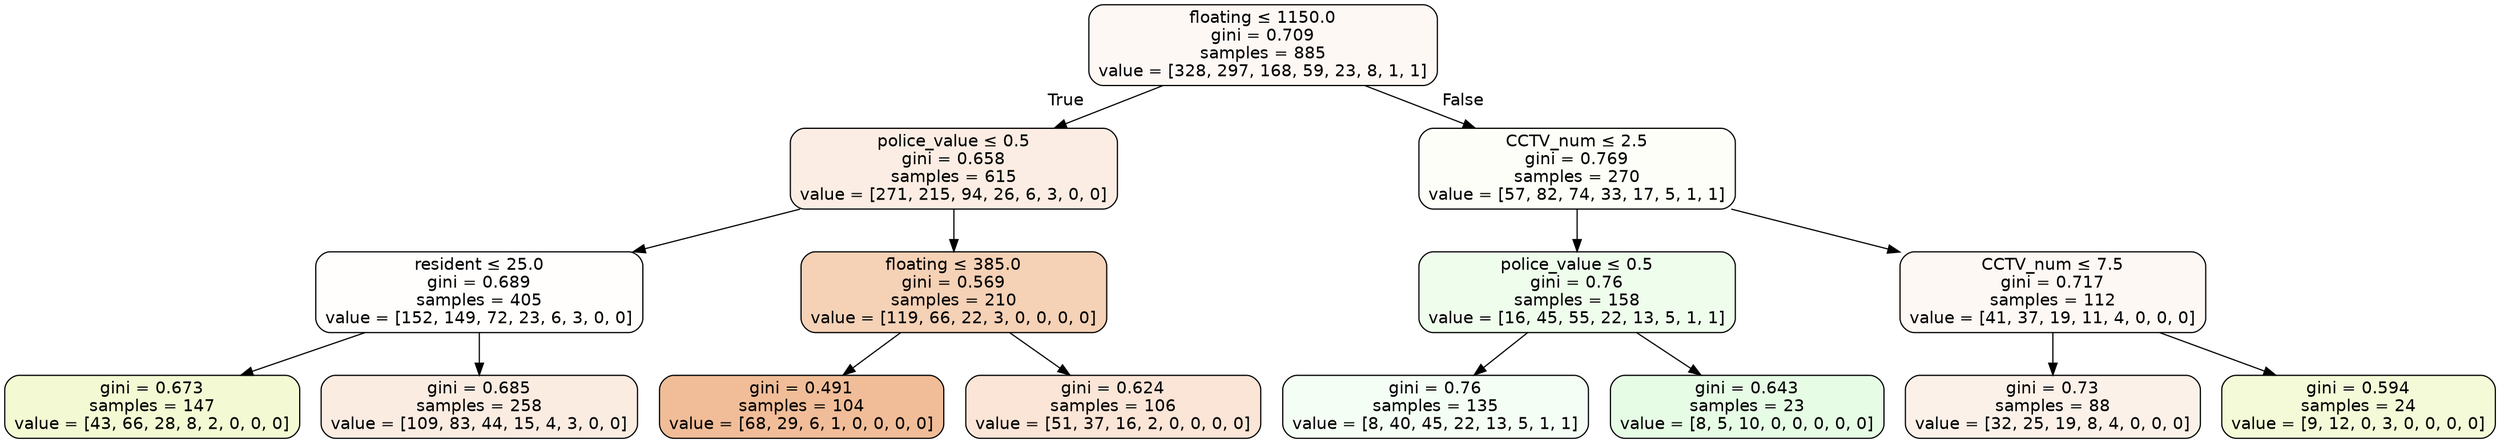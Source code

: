 digraph Tree {
node [shape=box, style="filled, rounded", color="black", fontname=helvetica] ;
edge [fontname=helvetica] ;
0 [label=<floating &le; 1150.0<br/>gini = 0.709<br/>samples = 885<br/>value = [328, 297, 168, 59, 23, 8, 1, 1]>, fillcolor="#fef8f5"] ;
1 [label=<police_value &le; 0.5<br/>gini = 0.658<br/>samples = 615<br/>value = [271, 215, 94, 26, 6, 3, 0, 0]>, fillcolor="#fbede3"] ;
0 -> 1 [labeldistance=2.5, labelangle=45, headlabel="True"] ;
2 [label=<resident &le; 25.0<br/>gini = 0.689<br/>samples = 405<br/>value = [152, 149, 72, 23, 6, 3, 0, 0]>, fillcolor="#fffefd"] ;
1 -> 2 ;
3 [label=<gini = 0.673<br/>samples = 147<br/>value = [43, 66, 28, 8, 2, 0, 0, 0]>, fillcolor="#f3f9d3"] ;
2 -> 3 ;
4 [label=<gini = 0.685<br/>samples = 258<br/>value = [109, 83, 44, 15, 4, 3, 0, 0]>, fillcolor="#fbece2"] ;
2 -> 4 ;
5 [label=<floating &le; 385.0<br/>gini = 0.569<br/>samples = 210<br/>value = [119, 66, 22, 3, 0, 0, 0, 0]>, fillcolor="#f5d1b6"] ;
1 -> 5 ;
6 [label=<gini = 0.491<br/>samples = 104<br/>value = [68, 29, 6, 1, 0, 0, 0, 0]>, fillcolor="#f1bd98"] ;
5 -> 6 ;
7 [label=<gini = 0.624<br/>samples = 106<br/>value = [51, 37, 16, 2, 0, 0, 0, 0]>, fillcolor="#fae5d7"] ;
5 -> 7 ;
8 [label=<CCTV_num &le; 2.5<br/>gini = 0.769<br/>samples = 270<br/>value = [57, 82, 74, 33, 17, 5, 1, 1]>, fillcolor="#fdfef7"] ;
0 -> 8 [labeldistance=2.5, labelangle=-45, headlabel="False"] ;
9 [label=<police_value &le; 0.5<br/>gini = 0.76<br/>samples = 158<br/>value = [16, 45, 55, 22, 13, 5, 1, 1]>, fillcolor="#effded"] ;
8 -> 9 ;
10 [label=<gini = 0.76<br/>samples = 135<br/>value = [8, 40, 45, 22, 13, 5, 1, 1]>, fillcolor="#f5fef5"] ;
9 -> 10 ;
11 [label=<gini = 0.643<br/>samples = 23<br/>value = [8, 5, 10, 0, 0, 0, 0, 0]>, fillcolor="#e6fce5"] ;
9 -> 11 ;
12 [label=<CCTV_num &le; 7.5<br/>gini = 0.717<br/>samples = 112<br/>value = [41, 37, 19, 11, 4, 0, 0, 0]>, fillcolor="#fef8f4"] ;
8 -> 12 ;
13 [label=<gini = 0.73<br/>samples = 88<br/>value = [32, 25, 19, 8, 4, 0, 0, 0]>, fillcolor="#fcf1e9"] ;
12 -> 13 ;
14 [label=<gini = 0.594<br/>samples = 24<br/>value = [9, 12, 0, 3, 0, 0, 0, 0]>, fillcolor="#f4fad7"] ;
12 -> 14 ;
}